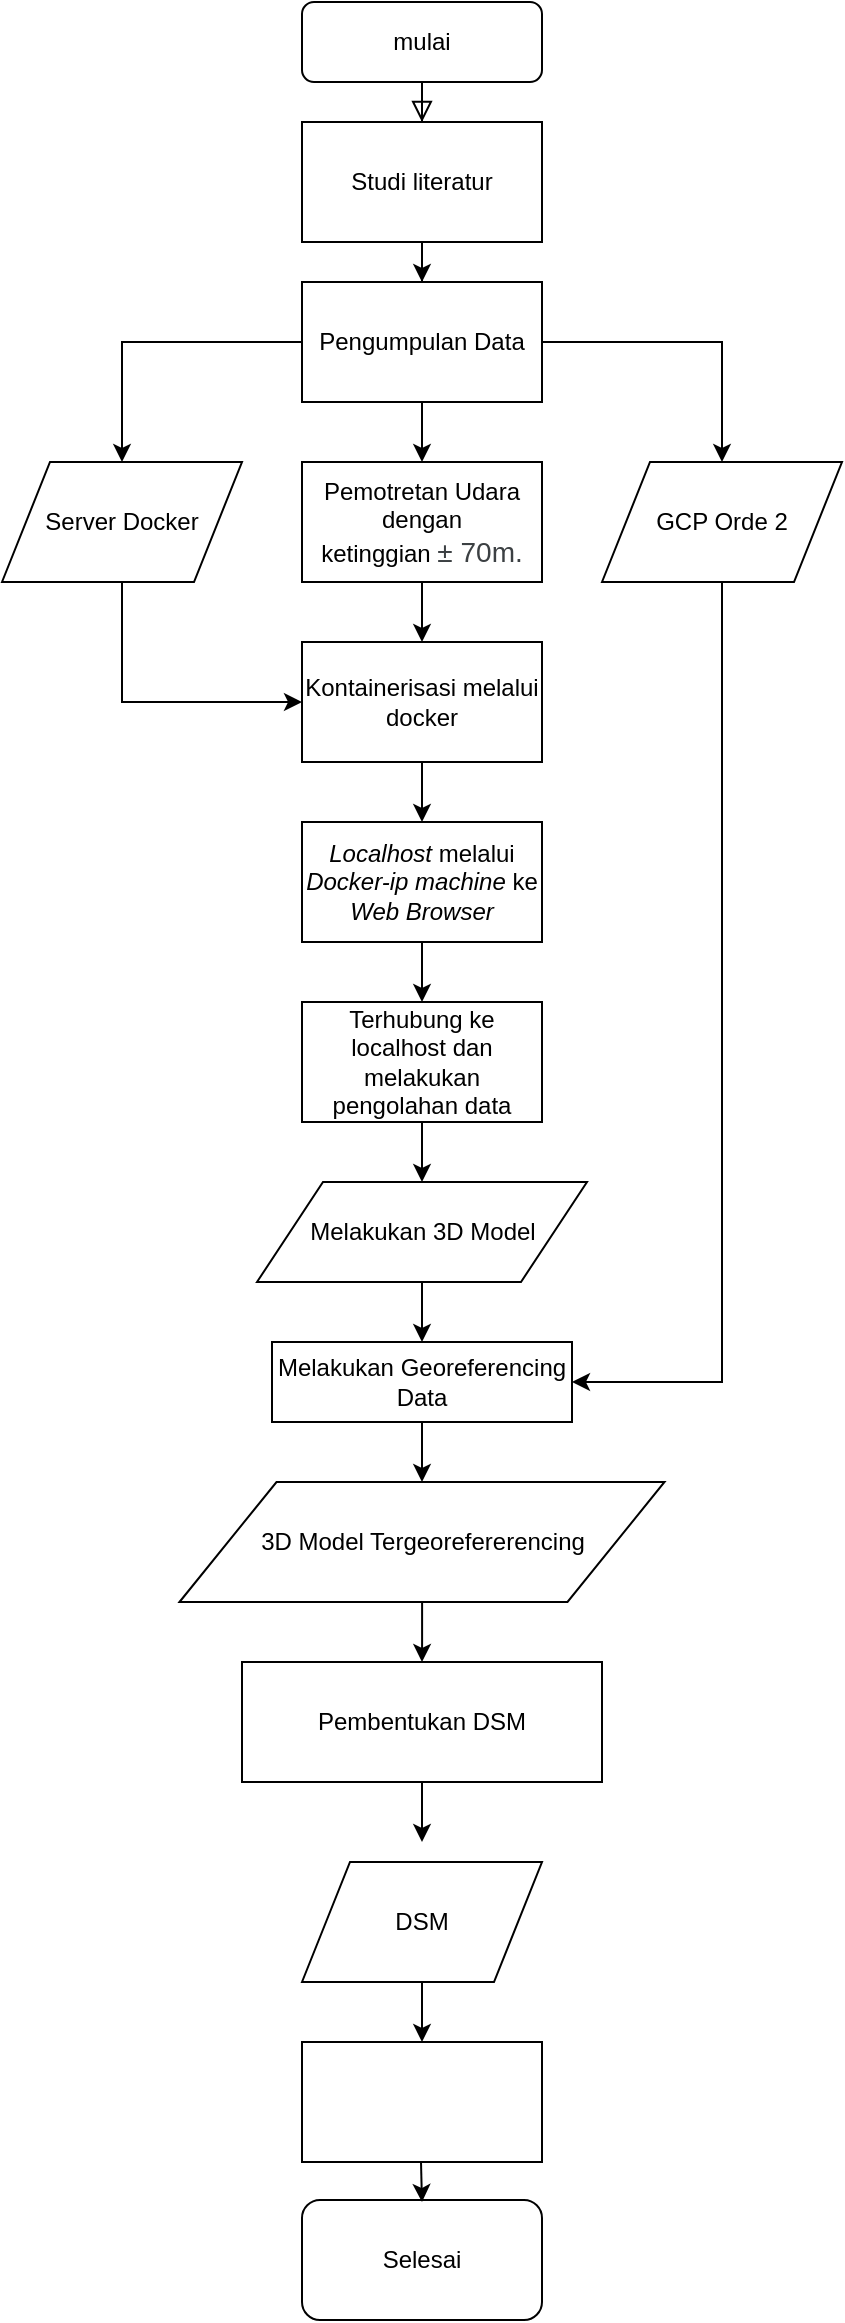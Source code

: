 <mxfile version="12.7.9" type="github">
  <diagram id="C5RBs43oDa-KdzZeNtuy" name="Page-1">
    <mxGraphModel dx="1038" dy="580" grid="1" gridSize="10" guides="1" tooltips="1" connect="1" arrows="1" fold="1" page="1" pageScale="1" pageWidth="827" pageHeight="1169" math="0" shadow="0">
      <root>
        <mxCell id="WIyWlLk6GJQsqaUBKTNV-0" />
        <mxCell id="WIyWlLk6GJQsqaUBKTNV-1" parent="WIyWlLk6GJQsqaUBKTNV-0" />
        <mxCell id="WIyWlLk6GJQsqaUBKTNV-3" value="mulai" style="rounded=1;whiteSpace=wrap;html=1;fontSize=12;glass=0;strokeWidth=1;shadow=0;" parent="WIyWlLk6GJQsqaUBKTNV-1" vertex="1">
          <mxGeometry x="370" y="10" width="120" height="40" as="geometry" />
        </mxCell>
        <mxCell id="d1mt9CwGBti9nhYZFLhf-24" value="" style="edgeStyle=orthogonalEdgeStyle;rounded=0;orthogonalLoop=1;jettySize=auto;html=1;" parent="WIyWlLk6GJQsqaUBKTNV-1" source="d1mt9CwGBti9nhYZFLhf-1" target="d1mt9CwGBti9nhYZFLhf-9" edge="1">
          <mxGeometry relative="1" as="geometry" />
        </mxCell>
        <mxCell id="d1mt9CwGBti9nhYZFLhf-1" value="Studi literatur" style="rounded=0;whiteSpace=wrap;html=1;" parent="WIyWlLk6GJQsqaUBKTNV-1" vertex="1">
          <mxGeometry x="370" y="70" width="120" height="60" as="geometry" />
        </mxCell>
        <mxCell id="d1mt9CwGBti9nhYZFLhf-2" value="" style="rounded=0;html=1;jettySize=auto;orthogonalLoop=1;fontSize=11;endArrow=block;endFill=0;endSize=8;strokeWidth=1;shadow=0;labelBackgroundColor=none;edgeStyle=orthogonalEdgeStyle;" parent="WIyWlLk6GJQsqaUBKTNV-1" source="WIyWlLk6GJQsqaUBKTNV-3" target="d1mt9CwGBti9nhYZFLhf-1" edge="1">
          <mxGeometry relative="1" as="geometry">
            <mxPoint x="220" y="120" as="sourcePoint" />
            <mxPoint x="220" y="240" as="targetPoint" />
          </mxGeometry>
        </mxCell>
        <mxCell id="d1mt9CwGBti9nhYZFLhf-15" value="" style="edgeStyle=orthogonalEdgeStyle;rounded=0;orthogonalLoop=1;jettySize=auto;html=1;entryX=0.5;entryY=0;entryDx=0;entryDy=0;" parent="WIyWlLk6GJQsqaUBKTNV-1" source="d1mt9CwGBti9nhYZFLhf-9" target="d1mt9CwGBti9nhYZFLhf-20" edge="1">
          <mxGeometry relative="1" as="geometry">
            <mxPoint x="260" y="320" as="targetPoint" />
          </mxGeometry>
        </mxCell>
        <mxCell id="d1mt9CwGBti9nhYZFLhf-17" value="" style="edgeStyle=orthogonalEdgeStyle;rounded=0;orthogonalLoop=1;jettySize=auto;html=1;" parent="WIyWlLk6GJQsqaUBKTNV-1" source="d1mt9CwGBti9nhYZFLhf-9" target="d1mt9CwGBti9nhYZFLhf-16" edge="1">
          <mxGeometry relative="1" as="geometry" />
        </mxCell>
        <mxCell id="d1mt9CwGBti9nhYZFLhf-19" value="" style="edgeStyle=orthogonalEdgeStyle;rounded=0;orthogonalLoop=1;jettySize=auto;html=1;entryX=0.5;entryY=0;entryDx=0;entryDy=0;" parent="WIyWlLk6GJQsqaUBKTNV-1" source="d1mt9CwGBti9nhYZFLhf-9" target="d1mt9CwGBti9nhYZFLhf-22" edge="1">
          <mxGeometry relative="1" as="geometry">
            <mxPoint x="610" y="320" as="targetPoint" />
          </mxGeometry>
        </mxCell>
        <mxCell id="d1mt9CwGBti9nhYZFLhf-9" value="Pengumpulan Data" style="rounded=0;whiteSpace=wrap;html=1;" parent="WIyWlLk6GJQsqaUBKTNV-1" vertex="1">
          <mxGeometry x="370" y="150" width="120" height="60" as="geometry" />
        </mxCell>
        <mxCell id="d1mt9CwGBti9nhYZFLhf-26" value="" style="edgeStyle=orthogonalEdgeStyle;rounded=0;orthogonalLoop=1;jettySize=auto;html=1;" parent="WIyWlLk6GJQsqaUBKTNV-1" source="d1mt9CwGBti9nhYZFLhf-16" target="d1mt9CwGBti9nhYZFLhf-25" edge="1">
          <mxGeometry relative="1" as="geometry" />
        </mxCell>
        <mxCell id="d1mt9CwGBti9nhYZFLhf-16" value="Pemotretan Udara dengan&lt;br&gt;ketinggian&amp;nbsp;&lt;span style=&quot;color: rgb(60 , 64 , 67) ; font-family: &amp;#34;arial&amp;#34; , sans-serif ; font-size: 14px ; text-align: left ; background-color: rgb(255 , 255 , 255)&quot;&gt;± 70m.&lt;/span&gt;" style="rounded=0;whiteSpace=wrap;html=1;" parent="WIyWlLk6GJQsqaUBKTNV-1" vertex="1">
          <mxGeometry x="370" y="240" width="120" height="60" as="geometry" />
        </mxCell>
        <mxCell id="d1mt9CwGBti9nhYZFLhf-39" value="" style="edgeStyle=orthogonalEdgeStyle;rounded=0;orthogonalLoop=1;jettySize=auto;html=1;" parent="WIyWlLk6GJQsqaUBKTNV-1" source="d1mt9CwGBti9nhYZFLhf-25" target="d1mt9CwGBti9nhYZFLhf-38" edge="1">
          <mxGeometry relative="1" as="geometry" />
        </mxCell>
        <mxCell id="d1mt9CwGBti9nhYZFLhf-25" value="Kontainerisasi melalui docker" style="rounded=0;whiteSpace=wrap;html=1;" parent="WIyWlLk6GJQsqaUBKTNV-1" vertex="1">
          <mxGeometry x="370" y="330" width="120" height="60" as="geometry" />
        </mxCell>
        <mxCell id="d1mt9CwGBti9nhYZFLhf-41" value="" style="edgeStyle=orthogonalEdgeStyle;rounded=0;orthogonalLoop=1;jettySize=auto;html=1;" parent="WIyWlLk6GJQsqaUBKTNV-1" source="d1mt9CwGBti9nhYZFLhf-38" target="d1mt9CwGBti9nhYZFLhf-40" edge="1">
          <mxGeometry relative="1" as="geometry" />
        </mxCell>
        <mxCell id="d1mt9CwGBti9nhYZFLhf-38" value="&lt;i&gt;Localhost&lt;/i&gt; melalui &lt;i&gt;Docker-ip machine&lt;/i&gt; ke &lt;i&gt;Web Browser&lt;/i&gt;" style="rounded=0;whiteSpace=wrap;html=1;" parent="WIyWlLk6GJQsqaUBKTNV-1" vertex="1">
          <mxGeometry x="370" y="420" width="120" height="60" as="geometry" />
        </mxCell>
        <mxCell id="d1mt9CwGBti9nhYZFLhf-43" value="" style="edgeStyle=orthogonalEdgeStyle;rounded=0;orthogonalLoop=1;jettySize=auto;html=1;" parent="WIyWlLk6GJQsqaUBKTNV-1" source="d1mt9CwGBti9nhYZFLhf-40" edge="1">
          <mxGeometry relative="1" as="geometry">
            <mxPoint x="430" y="600" as="targetPoint" />
          </mxGeometry>
        </mxCell>
        <mxCell id="d1mt9CwGBti9nhYZFLhf-40" value="Terhubung ke localhost dan melakukan pengolahan data" style="rounded=0;whiteSpace=wrap;html=1;" parent="WIyWlLk6GJQsqaUBKTNV-1" vertex="1">
          <mxGeometry x="370" y="510" width="120" height="60" as="geometry" />
        </mxCell>
        <mxCell id="d1mt9CwGBti9nhYZFLhf-37" value="" style="edgeStyle=orthogonalEdgeStyle;rounded=0;orthogonalLoop=1;jettySize=auto;html=1;entryX=0;entryY=0.5;entryDx=0;entryDy=0;" parent="WIyWlLk6GJQsqaUBKTNV-1" source="d1mt9CwGBti9nhYZFLhf-20" target="d1mt9CwGBti9nhYZFLhf-25" edge="1">
          <mxGeometry relative="1" as="geometry">
            <mxPoint x="300" y="370" as="targetPoint" />
            <Array as="points">
              <mxPoint x="280" y="360" />
            </Array>
          </mxGeometry>
        </mxCell>
        <mxCell id="d1mt9CwGBti9nhYZFLhf-20" value="Server Docker" style="shape=parallelogram;perimeter=parallelogramPerimeter;whiteSpace=wrap;html=1;" parent="WIyWlLk6GJQsqaUBKTNV-1" vertex="1">
          <mxGeometry x="220" y="240" width="120" height="60" as="geometry" />
        </mxCell>
        <mxCell id="d1mt9CwGBti9nhYZFLhf-49" value="" style="edgeStyle=orthogonalEdgeStyle;rounded=0;orthogonalLoop=1;jettySize=auto;html=1;entryX=1;entryY=0.5;entryDx=0;entryDy=0;exitX=0.417;exitY=1;exitDx=0;exitDy=0;exitPerimeter=0;" parent="WIyWlLk6GJQsqaUBKTNV-1" source="d1mt9CwGBti9nhYZFLhf-22" target="d1mt9CwGBti9nhYZFLhf-47" edge="1">
          <mxGeometry relative="1" as="geometry">
            <mxPoint x="580" y="710" as="targetPoint" />
            <Array as="points">
              <mxPoint x="580" y="300" />
              <mxPoint x="580" y="700" />
            </Array>
          </mxGeometry>
        </mxCell>
        <mxCell id="d1mt9CwGBti9nhYZFLhf-22" value="GCP Orde 2" style="shape=parallelogram;perimeter=parallelogramPerimeter;whiteSpace=wrap;html=1;" parent="WIyWlLk6GJQsqaUBKTNV-1" vertex="1">
          <mxGeometry x="520" y="240" width="120" height="60" as="geometry" />
        </mxCell>
        <mxCell id="d1mt9CwGBti9nhYZFLhf-46" value="" style="edgeStyle=orthogonalEdgeStyle;rounded=0;orthogonalLoop=1;jettySize=auto;html=1;" parent="WIyWlLk6GJQsqaUBKTNV-1" source="d1mt9CwGBti9nhYZFLhf-44" edge="1">
          <mxGeometry relative="1" as="geometry">
            <mxPoint x="430" y="680" as="targetPoint" />
          </mxGeometry>
        </mxCell>
        <mxCell id="d1mt9CwGBti9nhYZFLhf-44" value="&lt;span style=&quot;white-space: normal&quot;&gt;Melakukan 3D Model&lt;/span&gt;" style="shape=parallelogram;perimeter=parallelogramPerimeter;whiteSpace=wrap;html=1;" parent="WIyWlLk6GJQsqaUBKTNV-1" vertex="1">
          <mxGeometry x="347.5" y="600" width="165" height="50" as="geometry" />
        </mxCell>
        <mxCell id="d1mt9CwGBti9nhYZFLhf-51" value="" style="edgeStyle=orthogonalEdgeStyle;rounded=0;orthogonalLoop=1;jettySize=auto;html=1;" parent="WIyWlLk6GJQsqaUBKTNV-1" source="d1mt9CwGBti9nhYZFLhf-47" edge="1">
          <mxGeometry relative="1" as="geometry">
            <mxPoint x="430" y="750" as="targetPoint" />
          </mxGeometry>
        </mxCell>
        <mxCell id="d1mt9CwGBti9nhYZFLhf-47" value="Melakukan Georeferencing Data" style="rounded=0;whiteSpace=wrap;html=1;" parent="WIyWlLk6GJQsqaUBKTNV-1" vertex="1">
          <mxGeometry x="355" y="680" width="150" height="40" as="geometry" />
        </mxCell>
        <mxCell id="d1mt9CwGBti9nhYZFLhf-59" value="" style="edgeStyle=orthogonalEdgeStyle;rounded=0;orthogonalLoop=1;jettySize=auto;html=1;" parent="WIyWlLk6GJQsqaUBKTNV-1" source="d1mt9CwGBti9nhYZFLhf-54" edge="1">
          <mxGeometry relative="1" as="geometry">
            <mxPoint x="430" y="840" as="targetPoint" />
          </mxGeometry>
        </mxCell>
        <mxCell id="d1mt9CwGBti9nhYZFLhf-54" value="3D Model Tergeorefererencing" style="shape=parallelogram;perimeter=parallelogramPerimeter;whiteSpace=wrap;html=1;" parent="WIyWlLk6GJQsqaUBKTNV-1" vertex="1">
          <mxGeometry x="308.75" y="750" width="242.5" height="60" as="geometry" />
        </mxCell>
        <mxCell id="d1mt9CwGBti9nhYZFLhf-62" value="" style="edgeStyle=orthogonalEdgeStyle;rounded=0;orthogonalLoop=1;jettySize=auto;html=1;" parent="WIyWlLk6GJQsqaUBKTNV-1" source="d1mt9CwGBti9nhYZFLhf-60" edge="1">
          <mxGeometry relative="1" as="geometry">
            <mxPoint x="430" y="930" as="targetPoint" />
          </mxGeometry>
        </mxCell>
        <mxCell id="d1mt9CwGBti9nhYZFLhf-60" value="Pembentukan DSM" style="rounded=0;whiteSpace=wrap;html=1;" parent="WIyWlLk6GJQsqaUBKTNV-1" vertex="1">
          <mxGeometry x="340" y="840" width="180" height="60" as="geometry" />
        </mxCell>
        <mxCell id="d1mt9CwGBti9nhYZFLhf-65" value="" style="edgeStyle=orthogonalEdgeStyle;rounded=0;orthogonalLoop=1;jettySize=auto;html=1;" parent="WIyWlLk6GJQsqaUBKTNV-1" source="d1mt9CwGBti9nhYZFLhf-63" edge="1">
          <mxGeometry relative="1" as="geometry">
            <mxPoint x="430" y="1030" as="targetPoint" />
          </mxGeometry>
        </mxCell>
        <mxCell id="d1mt9CwGBti9nhYZFLhf-63" value="DSM" style="shape=parallelogram;perimeter=parallelogramPerimeter;whiteSpace=wrap;html=1;" parent="WIyWlLk6GJQsqaUBKTNV-1" vertex="1">
          <mxGeometry x="370" y="940" width="120" height="60" as="geometry" />
        </mxCell>
        <mxCell id="d1mt9CwGBti9nhYZFLhf-66" value="Selesai" style="rounded=1;whiteSpace=wrap;html=1;" parent="WIyWlLk6GJQsqaUBKTNV-1" vertex="1">
          <mxGeometry x="370" y="1109" width="120" height="60" as="geometry" />
        </mxCell>
        <mxCell id="qNU91hdZMjiYiPb2UYP2-0" value="" style="rounded=0;whiteSpace=wrap;html=1;" vertex="1" parent="WIyWlLk6GJQsqaUBKTNV-1">
          <mxGeometry x="370" y="1030" width="120" height="60" as="geometry" />
        </mxCell>
        <mxCell id="qNU91hdZMjiYiPb2UYP2-1" value="" style="edgeStyle=orthogonalEdgeStyle;rounded=0;orthogonalLoop=1;jettySize=auto;html=1;" edge="1" parent="WIyWlLk6GJQsqaUBKTNV-1">
          <mxGeometry relative="1" as="geometry">
            <mxPoint x="430" y="1110" as="targetPoint" />
            <mxPoint x="429.5" y="1090" as="sourcePoint" />
          </mxGeometry>
        </mxCell>
      </root>
    </mxGraphModel>
  </diagram>
</mxfile>

